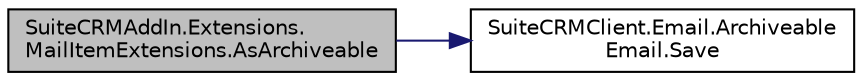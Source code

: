 digraph "SuiteCRMAddIn.Extensions.MailItemExtensions.AsArchiveable"
{
  edge [fontname="Helvetica",fontsize="10",labelfontname="Helvetica",labelfontsize="10"];
  node [fontname="Helvetica",fontsize="10",shape=record];
  rankdir="LR";
  Node7 [label="SuiteCRMAddIn.Extensions.\lMailItemExtensions.AsArchiveable",height=0.2,width=0.4,color="black", fillcolor="grey75", style="filled", fontcolor="black"];
  Node7 -> Node8 [color="midnightblue",fontsize="10",style="solid",fontname="Helvetica"];
  Node8 [label="SuiteCRMClient.Email.Archiveable\lEmail.Save",height=0.2,width=0.4,color="black", fillcolor="white", style="filled",URL="$class_suite_c_r_m_client_1_1_email_1_1_archiveable_email.html#a714cbc588630a6f7b4dce68bafd8b15b",tooltip="Save my email to CRM, if it relates to any valid contacts. "];
}
